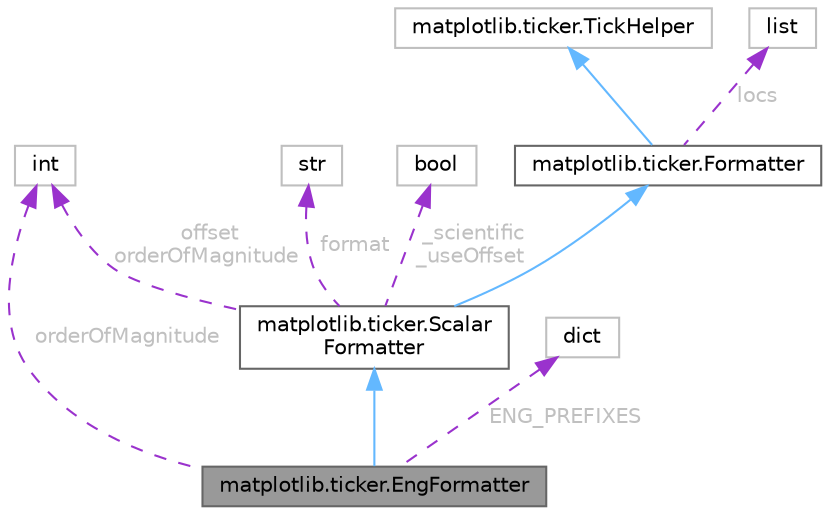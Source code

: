 digraph "matplotlib.ticker.EngFormatter"
{
 // LATEX_PDF_SIZE
  bgcolor="transparent";
  edge [fontname=Helvetica,fontsize=10,labelfontname=Helvetica,labelfontsize=10];
  node [fontname=Helvetica,fontsize=10,shape=box,height=0.2,width=0.4];
  Node1 [id="Node000001",label="matplotlib.ticker.EngFormatter",height=0.2,width=0.4,color="gray40", fillcolor="grey60", style="filled", fontcolor="black",tooltip=" "];
  Node2 -> Node1 [id="edge10_Node000001_Node000002",dir="back",color="steelblue1",style="solid",tooltip=" "];
  Node2 [id="Node000002",label="matplotlib.ticker.Scalar\lFormatter",height=0.2,width=0.4,color="gray40", fillcolor="white", style="filled",URL="$d1/d20/classmatplotlib_1_1ticker_1_1ScalarFormatter.html",tooltip=" "];
  Node3 -> Node2 [id="edge11_Node000002_Node000003",dir="back",color="steelblue1",style="solid",tooltip=" "];
  Node3 [id="Node000003",label="matplotlib.ticker.Formatter",height=0.2,width=0.4,color="gray40", fillcolor="white", style="filled",URL="$d1/d34/classmatplotlib_1_1ticker_1_1Formatter.html",tooltip=" "];
  Node4 -> Node3 [id="edge12_Node000003_Node000004",dir="back",color="steelblue1",style="solid",tooltip=" "];
  Node4 [id="Node000004",label="matplotlib.ticker.TickHelper",height=0.2,width=0.4,color="grey75", fillcolor="white", style="filled",URL="$d3/d57/classmatplotlib_1_1ticker_1_1TickHelper.html",tooltip=" "];
  Node5 -> Node3 [id="edge13_Node000003_Node000005",dir="back",color="darkorchid3",style="dashed",tooltip=" ",label=" locs",fontcolor="grey" ];
  Node5 [id="Node000005",label="list",height=0.2,width=0.4,color="grey75", fillcolor="white", style="filled",tooltip=" "];
  Node6 -> Node2 [id="edge14_Node000002_Node000006",dir="back",color="darkorchid3",style="dashed",tooltip=" ",label=" offset\norderOfMagnitude",fontcolor="grey" ];
  Node6 [id="Node000006",label="int",height=0.2,width=0.4,color="grey75", fillcolor="white", style="filled",tooltip=" "];
  Node7 -> Node2 [id="edge15_Node000002_Node000007",dir="back",color="darkorchid3",style="dashed",tooltip=" ",label=" format",fontcolor="grey" ];
  Node7 [id="Node000007",label="str",height=0.2,width=0.4,color="grey75", fillcolor="white", style="filled",tooltip=" "];
  Node8 -> Node2 [id="edge16_Node000002_Node000008",dir="back",color="darkorchid3",style="dashed",tooltip=" ",label=" _scientific\n_useOffset",fontcolor="grey" ];
  Node8 [id="Node000008",label="bool",height=0.2,width=0.4,color="grey75", fillcolor="white", style="filled",tooltip=" "];
  Node9 -> Node1 [id="edge17_Node000001_Node000009",dir="back",color="darkorchid3",style="dashed",tooltip=" ",label=" ENG_PREFIXES",fontcolor="grey" ];
  Node9 [id="Node000009",label="dict",height=0.2,width=0.4,color="grey75", fillcolor="white", style="filled",tooltip=" "];
  Node6 -> Node1 [id="edge18_Node000001_Node000006",dir="back",color="darkorchid3",style="dashed",tooltip=" ",label=" orderOfMagnitude",fontcolor="grey" ];
}
